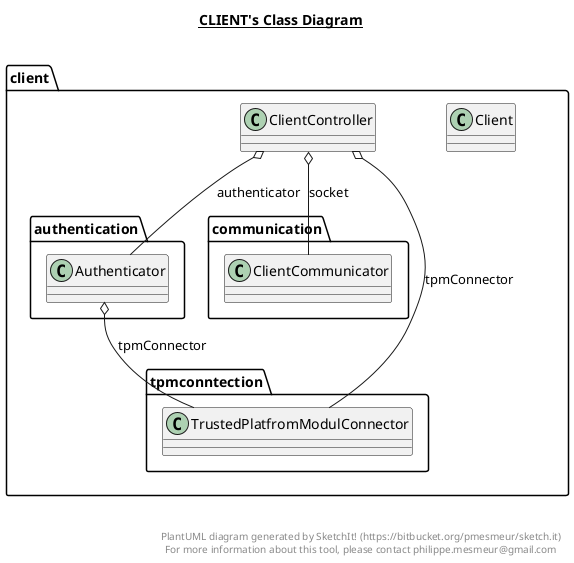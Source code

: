@startuml

title __CLIENT's Class Diagram__\n

  namespace client {
    class client.Client {
    }
  }
  

  namespace client {
    class client.ClientController {
    }
  }
  

  namespace client {
    namespace authentication {
      class client.authentication.Authenticator {
      }
    }
  }
  

  namespace client {
    namespace communication {
      class client.communication.ClientCommunicator {
      }
    }
  }
  

  namespace client {
    namespace tpmconntection {
      class client.tpmconntection.TrustedPlatfromModulConnector {
      }
    }
  }
  

  client.ClientController o-- client.authentication.Authenticator : authenticator
  client.ClientController o-- client.communication.ClientCommunicator : socket
  client.ClientController o-- client.tpmconntection.TrustedPlatfromModulConnector : tpmConnector
  client.authentication.Authenticator o-- client.tpmconntection.TrustedPlatfromModulConnector : tpmConnector


right footer


PlantUML diagram generated by SketchIt! (https://bitbucket.org/pmesmeur/sketch.it)
For more information about this tool, please contact philippe.mesmeur@gmail.com
endfooter

@enduml
